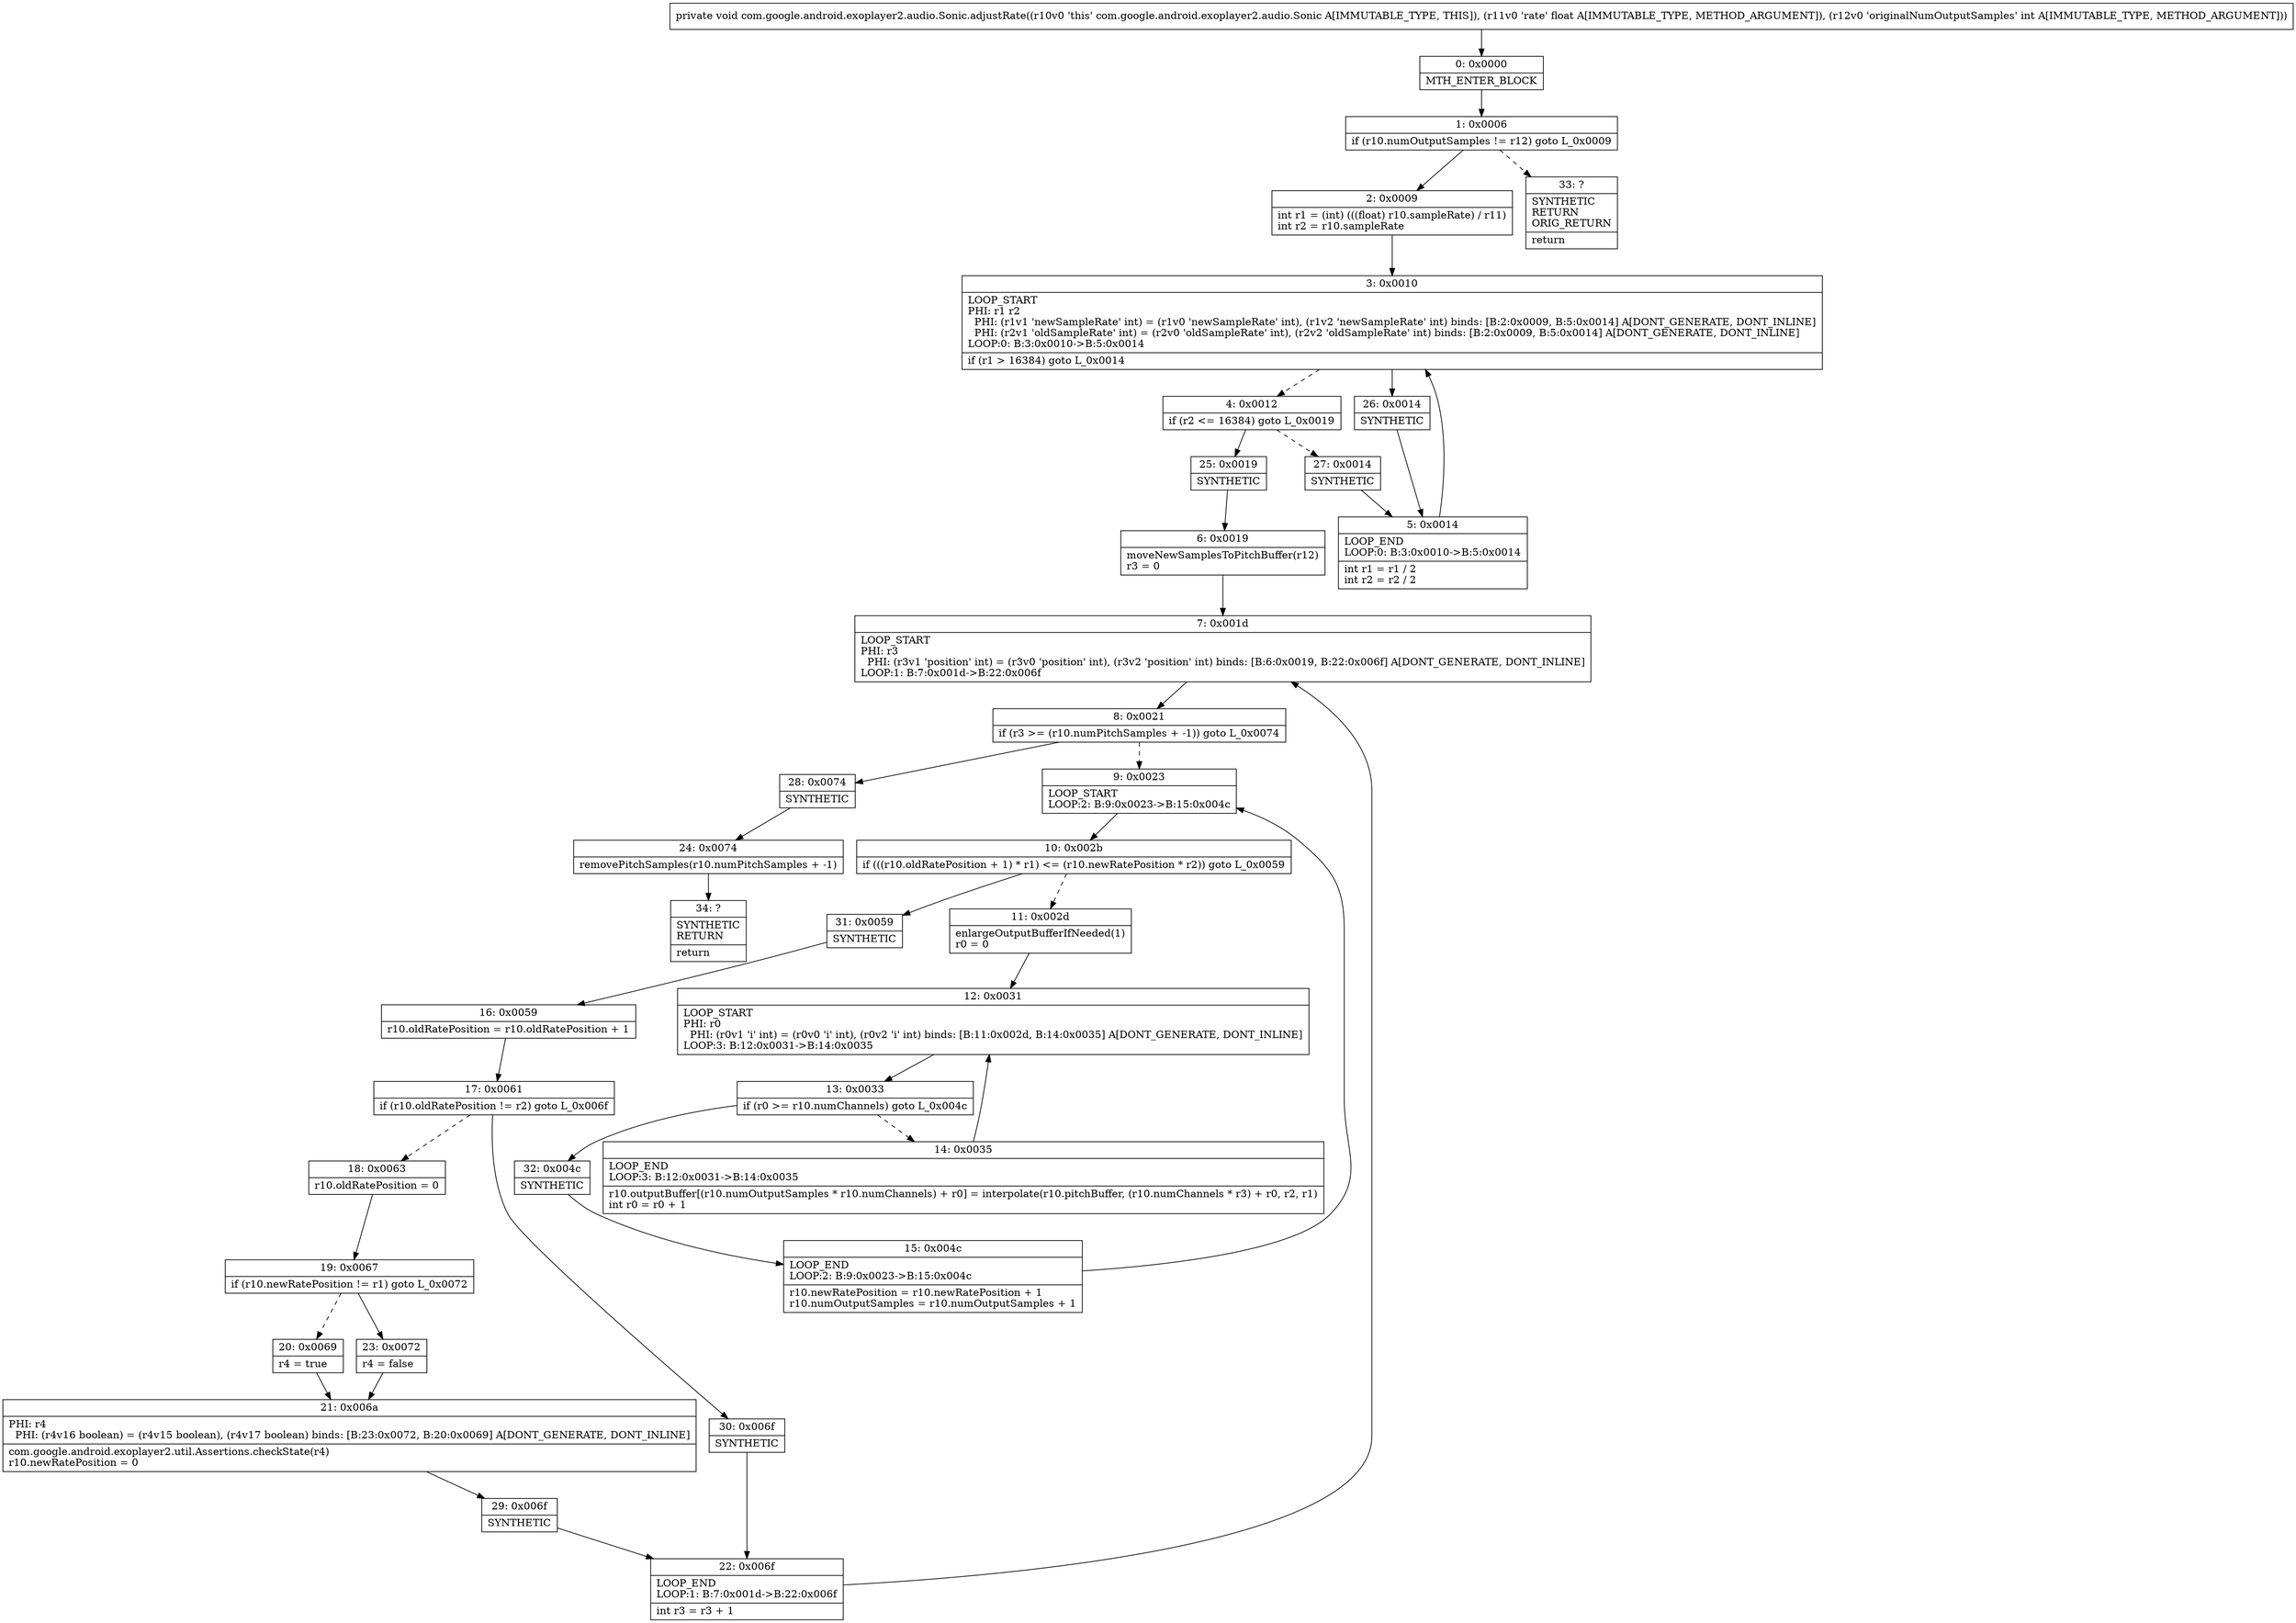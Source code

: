 digraph "CFG forcom.google.android.exoplayer2.audio.Sonic.adjustRate(FI)V" {
Node_0 [shape=record,label="{0\:\ 0x0000|MTH_ENTER_BLOCK\l}"];
Node_1 [shape=record,label="{1\:\ 0x0006|if (r10.numOutputSamples != r12) goto L_0x0009\l}"];
Node_2 [shape=record,label="{2\:\ 0x0009|int r1 = (int) (((float) r10.sampleRate) \/ r11)\lint r2 = r10.sampleRate\l}"];
Node_3 [shape=record,label="{3\:\ 0x0010|LOOP_START\lPHI: r1 r2 \l  PHI: (r1v1 'newSampleRate' int) = (r1v0 'newSampleRate' int), (r1v2 'newSampleRate' int) binds: [B:2:0x0009, B:5:0x0014] A[DONT_GENERATE, DONT_INLINE]\l  PHI: (r2v1 'oldSampleRate' int) = (r2v0 'oldSampleRate' int), (r2v2 'oldSampleRate' int) binds: [B:2:0x0009, B:5:0x0014] A[DONT_GENERATE, DONT_INLINE]\lLOOP:0: B:3:0x0010\-\>B:5:0x0014\l|if (r1 \> 16384) goto L_0x0014\l}"];
Node_4 [shape=record,label="{4\:\ 0x0012|if (r2 \<= 16384) goto L_0x0019\l}"];
Node_5 [shape=record,label="{5\:\ 0x0014|LOOP_END\lLOOP:0: B:3:0x0010\-\>B:5:0x0014\l|int r1 = r1 \/ 2\lint r2 = r2 \/ 2\l}"];
Node_6 [shape=record,label="{6\:\ 0x0019|moveNewSamplesToPitchBuffer(r12)\lr3 = 0\l}"];
Node_7 [shape=record,label="{7\:\ 0x001d|LOOP_START\lPHI: r3 \l  PHI: (r3v1 'position' int) = (r3v0 'position' int), (r3v2 'position' int) binds: [B:6:0x0019, B:22:0x006f] A[DONT_GENERATE, DONT_INLINE]\lLOOP:1: B:7:0x001d\-\>B:22:0x006f\l}"];
Node_8 [shape=record,label="{8\:\ 0x0021|if (r3 \>= (r10.numPitchSamples + \-1)) goto L_0x0074\l}"];
Node_9 [shape=record,label="{9\:\ 0x0023|LOOP_START\lLOOP:2: B:9:0x0023\-\>B:15:0x004c\l}"];
Node_10 [shape=record,label="{10\:\ 0x002b|if (((r10.oldRatePosition + 1) * r1) \<= (r10.newRatePosition * r2)) goto L_0x0059\l}"];
Node_11 [shape=record,label="{11\:\ 0x002d|enlargeOutputBufferIfNeeded(1)\lr0 = 0\l}"];
Node_12 [shape=record,label="{12\:\ 0x0031|LOOP_START\lPHI: r0 \l  PHI: (r0v1 'i' int) = (r0v0 'i' int), (r0v2 'i' int) binds: [B:11:0x002d, B:14:0x0035] A[DONT_GENERATE, DONT_INLINE]\lLOOP:3: B:12:0x0031\-\>B:14:0x0035\l}"];
Node_13 [shape=record,label="{13\:\ 0x0033|if (r0 \>= r10.numChannels) goto L_0x004c\l}"];
Node_14 [shape=record,label="{14\:\ 0x0035|LOOP_END\lLOOP:3: B:12:0x0031\-\>B:14:0x0035\l|r10.outputBuffer[(r10.numOutputSamples * r10.numChannels) + r0] = interpolate(r10.pitchBuffer, (r10.numChannels * r3) + r0, r2, r1)\lint r0 = r0 + 1\l}"];
Node_15 [shape=record,label="{15\:\ 0x004c|LOOP_END\lLOOP:2: B:9:0x0023\-\>B:15:0x004c\l|r10.newRatePosition = r10.newRatePosition + 1\lr10.numOutputSamples = r10.numOutputSamples + 1\l}"];
Node_16 [shape=record,label="{16\:\ 0x0059|r10.oldRatePosition = r10.oldRatePosition + 1\l}"];
Node_17 [shape=record,label="{17\:\ 0x0061|if (r10.oldRatePosition != r2) goto L_0x006f\l}"];
Node_18 [shape=record,label="{18\:\ 0x0063|r10.oldRatePosition = 0\l}"];
Node_19 [shape=record,label="{19\:\ 0x0067|if (r10.newRatePosition != r1) goto L_0x0072\l}"];
Node_20 [shape=record,label="{20\:\ 0x0069|r4 = true\l}"];
Node_21 [shape=record,label="{21\:\ 0x006a|PHI: r4 \l  PHI: (r4v16 boolean) = (r4v15 boolean), (r4v17 boolean) binds: [B:23:0x0072, B:20:0x0069] A[DONT_GENERATE, DONT_INLINE]\l|com.google.android.exoplayer2.util.Assertions.checkState(r4)\lr10.newRatePosition = 0\l}"];
Node_22 [shape=record,label="{22\:\ 0x006f|LOOP_END\lLOOP:1: B:7:0x001d\-\>B:22:0x006f\l|int r3 = r3 + 1\l}"];
Node_23 [shape=record,label="{23\:\ 0x0072|r4 = false\l}"];
Node_24 [shape=record,label="{24\:\ 0x0074|removePitchSamples(r10.numPitchSamples + \-1)\l}"];
Node_25 [shape=record,label="{25\:\ 0x0019|SYNTHETIC\l}"];
Node_26 [shape=record,label="{26\:\ 0x0014|SYNTHETIC\l}"];
Node_27 [shape=record,label="{27\:\ 0x0014|SYNTHETIC\l}"];
Node_28 [shape=record,label="{28\:\ 0x0074|SYNTHETIC\l}"];
Node_29 [shape=record,label="{29\:\ 0x006f|SYNTHETIC\l}"];
Node_30 [shape=record,label="{30\:\ 0x006f|SYNTHETIC\l}"];
Node_31 [shape=record,label="{31\:\ 0x0059|SYNTHETIC\l}"];
Node_32 [shape=record,label="{32\:\ 0x004c|SYNTHETIC\l}"];
Node_33 [shape=record,label="{33\:\ ?|SYNTHETIC\lRETURN\lORIG_RETURN\l|return\l}"];
Node_34 [shape=record,label="{34\:\ ?|SYNTHETIC\lRETURN\l|return\l}"];
MethodNode[shape=record,label="{private void com.google.android.exoplayer2.audio.Sonic.adjustRate((r10v0 'this' com.google.android.exoplayer2.audio.Sonic A[IMMUTABLE_TYPE, THIS]), (r11v0 'rate' float A[IMMUTABLE_TYPE, METHOD_ARGUMENT]), (r12v0 'originalNumOutputSamples' int A[IMMUTABLE_TYPE, METHOD_ARGUMENT])) }"];
MethodNode -> Node_0;
Node_0 -> Node_1;
Node_1 -> Node_2;
Node_1 -> Node_33[style=dashed];
Node_2 -> Node_3;
Node_3 -> Node_4[style=dashed];
Node_3 -> Node_26;
Node_4 -> Node_25;
Node_4 -> Node_27[style=dashed];
Node_5 -> Node_3;
Node_6 -> Node_7;
Node_7 -> Node_8;
Node_8 -> Node_9[style=dashed];
Node_8 -> Node_28;
Node_9 -> Node_10;
Node_10 -> Node_11[style=dashed];
Node_10 -> Node_31;
Node_11 -> Node_12;
Node_12 -> Node_13;
Node_13 -> Node_14[style=dashed];
Node_13 -> Node_32;
Node_14 -> Node_12;
Node_15 -> Node_9;
Node_16 -> Node_17;
Node_17 -> Node_18[style=dashed];
Node_17 -> Node_30;
Node_18 -> Node_19;
Node_19 -> Node_20[style=dashed];
Node_19 -> Node_23;
Node_20 -> Node_21;
Node_21 -> Node_29;
Node_22 -> Node_7;
Node_23 -> Node_21;
Node_24 -> Node_34;
Node_25 -> Node_6;
Node_26 -> Node_5;
Node_27 -> Node_5;
Node_28 -> Node_24;
Node_29 -> Node_22;
Node_30 -> Node_22;
Node_31 -> Node_16;
Node_32 -> Node_15;
}

